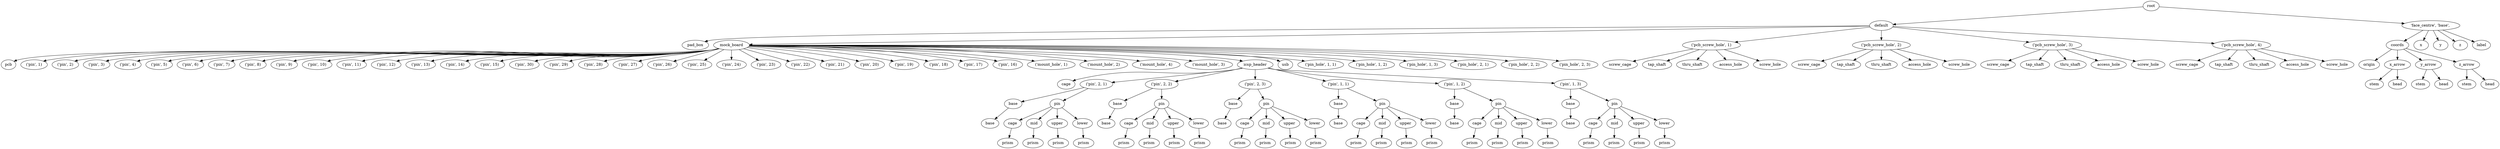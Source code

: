 digraph default {
    root_151 [label="root"];
    default_152 [label="default"];
    pad_box_153 [label="pad_box"];
    mock_board_154 [label="mock_board"];
    pcb_155 [label="pcb"];
    pin_156 [label="\('pin',\ 1\)"];
    pin_157 [label="\('pin',\ 2\)"];
    pin_158 [label="\('pin',\ 3\)"];
    pin_159 [label="\('pin',\ 4\)"];
    pin_160 [label="\('pin',\ 5\)"];
    pin_161 [label="\('pin',\ 6\)"];
    pin_162 [label="\('pin',\ 7\)"];
    pin_163 [label="\('pin',\ 8\)"];
    pin_164 [label="\('pin',\ 9\)"];
    pin_165 [label="\('pin',\ 10\)"];
    pin_166 [label="\('pin',\ 11\)"];
    pin_167 [label="\('pin',\ 12\)"];
    pin_168 [label="\('pin',\ 13\)"];
    pin_169 [label="\('pin',\ 14\)"];
    pin_170 [label="\('pin',\ 15\)"];
    pin_171 [label="\('pin',\ 30\)"];
    pin_172 [label="\('pin',\ 29\)"];
    pin_173 [label="\('pin',\ 28\)"];
    pin_174 [label="\('pin',\ 27\)"];
    pin_175 [label="\('pin',\ 26\)"];
    pin_176 [label="\('pin',\ 25\)"];
    pin_177 [label="\('pin',\ 24\)"];
    pin_178 [label="\('pin',\ 23\)"];
    pin_179 [label="\('pin',\ 22\)"];
    pin_180 [label="\('pin',\ 21\)"];
    pin_181 [label="\('pin',\ 20\)"];
    pin_182 [label="\('pin',\ 19\)"];
    pin_183 [label="\('pin',\ 18\)"];
    pin_184 [label="\('pin',\ 17\)"];
    pin_185 [label="\('pin',\ 16\)"];
    mount_hole_186 [label="\('mount_hole',\ 1\)"];
    mount_hole_187 [label="\('mount_hole',\ 2\)"];
    mount_hole_188 [label="\('mount_hole',\ 4\)"];
    mount_hole_189 [label="\('mount_hole',\ 3\)"];
    icsp_header_190 [label="icsp_header"];
    cage_191 [label="cage"];
    pin_192 [label="\('pin',\ 2,\ 1\)"];
    base_193 [label="base"];
    base_194 [label="base"];
    pin_195 [label="pin"];
    cage_196 [label="cage"];
    prism_197 [label="prism"];
    mid_198 [label="mid"];
    prism_199 [label="prism"];
    upper_200 [label="upper"];
    prism_201 [label="prism"];
    lower_202 [label="lower"];
    prism_203 [label="prism"];
    pin_204 [label="\('pin',\ 2,\ 2\)"];
    base_205 [label="base"];
    base_206 [label="base"];
    pin_207 [label="pin"];
    cage_208 [label="cage"];
    prism_209 [label="prism"];
    mid_210 [label="mid"];
    prism_211 [label="prism"];
    upper_212 [label="upper"];
    prism_213 [label="prism"];
    lower_214 [label="lower"];
    prism_215 [label="prism"];
    pin_216 [label="\('pin',\ 2,\ 3\)"];
    base_217 [label="base"];
    base_218 [label="base"];
    pin_219 [label="pin"];
    cage_220 [label="cage"];
    prism_221 [label="prism"];
    mid_222 [label="mid"];
    prism_223 [label="prism"];
    upper_224 [label="upper"];
    prism_225 [label="prism"];
    lower_226 [label="lower"];
    prism_227 [label="prism"];
    pin_228 [label="\('pin',\ 1,\ 1\)"];
    base_229 [label="base"];
    base_230 [label="base"];
    pin_231 [label="pin"];
    cage_232 [label="cage"];
    prism_233 [label="prism"];
    mid_234 [label="mid"];
    prism_235 [label="prism"];
    upper_236 [label="upper"];
    prism_237 [label="prism"];
    lower_238 [label="lower"];
    prism_239 [label="prism"];
    pin_240 [label="\('pin',\ 1,\ 2\)"];
    base_241 [label="base"];
    base_242 [label="base"];
    pin_243 [label="pin"];
    cage_244 [label="cage"];
    prism_245 [label="prism"];
    mid_246 [label="mid"];
    prism_247 [label="prism"];
    upper_248 [label="upper"];
    prism_249 [label="prism"];
    lower_250 [label="lower"];
    prism_251 [label="prism"];
    pin_252 [label="\('pin',\ 1,\ 3\)"];
    base_253 [label="base"];
    base_254 [label="base"];
    pin_255 [label="pin"];
    cage_256 [label="cage"];
    prism_257 [label="prism"];
    mid_258 [label="mid"];
    prism_259 [label="prism"];
    upper_260 [label="upper"];
    prism_261 [label="prism"];
    lower_262 [label="lower"];
    prism_263 [label="prism"];
    usb_264 [label="usb"];
    pin_hole_265 [label="\('pin_hole',\ 1,\ 1\)"];
    pin_hole_266 [label="\('pin_hole',\ 1,\ 2\)"];
    pin_hole_267 [label="\('pin_hole',\ 1,\ 3\)"];
    pin_hole_268 [label="\('pin_hole',\ 2,\ 1\)"];
    pin_hole_269 [label="\('pin_hole',\ 2,\ 2\)"];
    pin_hole_270 [label="\('pin_hole',\ 2,\ 3\)"];
    pcb_screw_hole_271 [label="\('pcb_screw_hole',\ 1\)"];
    screw_cage_272 [label="screw_cage"];
    tap_shaft_273 [label="tap_shaft"];
    thru_shaft_274 [label="thru_shaft"];
    access_hole_275 [label="access_hole"];
    screw_hole_276 [label="screw_hole"];
    pcb_screw_hole_277 [label="\('pcb_screw_hole',\ 2\)"];
    screw_cage_278 [label="screw_cage"];
    tap_shaft_279 [label="tap_shaft"];
    thru_shaft_280 [label="thru_shaft"];
    access_hole_281 [label="access_hole"];
    screw_hole_282 [label="screw_hole"];
    pcb_screw_hole_283 [label="\('pcb_screw_hole',\ 3\)"];
    screw_cage_284 [label="screw_cage"];
    tap_shaft_285 [label="tap_shaft"];
    thru_shaft_286 [label="thru_shaft"];
    access_hole_287 [label="access_hole"];
    screw_hole_288 [label="screw_hole"];
    pcb_screw_hole_289 [label="\('pcb_screw_hole',\ 4\)"];
    screw_cage_290 [label="screw_cage"];
    tap_shaft_291 [label="tap_shaft"];
    thru_shaft_292 [label="thru_shaft"];
    access_hole_293 [label="access_hole"];
    screw_hole_294 [label="screw_hole"];
    295 [label="'face_centre',\ 'base',\ "];
    coords_296 [label="coords"];
    origin_297 [label="origin"];
    x_arrow_298 [label="x_arrow"];
    stem_299 [label="stem"];
    head_300 [label="head"];
    y_arrow_301 [label="y_arrow"];
    stem_302 [label="stem"];
    head_303 [label="head"];
    z_arrow_304 [label="z_arrow"];
    stem_305 [label="stem"];
    head_306 [label="head"];
    x_307 [label="x"];
    y_308 [label="y"];
    z_309 [label="z"];
    label_310 [label="label"];
    root_151 -> default_152;
    default_152 -> pad_box_153;
    default_152 -> mock_board_154;
    mock_board_154 -> pcb_155;
    mock_board_154 -> pin_156;
    mock_board_154 -> pin_157;
    mock_board_154 -> pin_158;
    mock_board_154 -> pin_159;
    mock_board_154 -> pin_160;
    mock_board_154 -> pin_161;
    mock_board_154 -> pin_162;
    mock_board_154 -> pin_163;
    mock_board_154 -> pin_164;
    mock_board_154 -> pin_165;
    mock_board_154 -> pin_166;
    mock_board_154 -> pin_167;
    mock_board_154 -> pin_168;
    mock_board_154 -> pin_169;
    mock_board_154 -> pin_170;
    mock_board_154 -> pin_171;
    mock_board_154 -> pin_172;
    mock_board_154 -> pin_173;
    mock_board_154 -> pin_174;
    mock_board_154 -> pin_175;
    mock_board_154 -> pin_176;
    mock_board_154 -> pin_177;
    mock_board_154 -> pin_178;
    mock_board_154 -> pin_179;
    mock_board_154 -> pin_180;
    mock_board_154 -> pin_181;
    mock_board_154 -> pin_182;
    mock_board_154 -> pin_183;
    mock_board_154 -> pin_184;
    mock_board_154 -> pin_185;
    mock_board_154 -> mount_hole_186;
    mock_board_154 -> mount_hole_187;
    mock_board_154 -> mount_hole_188;
    mock_board_154 -> mount_hole_189;
    mock_board_154 -> icsp_header_190;
    icsp_header_190 -> cage_191;
    icsp_header_190 -> pin_192;
    pin_192 -> base_193;
    base_193 -> base_194;
    pin_192 -> pin_195;
    pin_195 -> cage_196;
    cage_196 -> prism_197;
    pin_195 -> mid_198;
    mid_198 -> prism_199;
    pin_195 -> upper_200;
    upper_200 -> prism_201;
    pin_195 -> lower_202;
    lower_202 -> prism_203;
    icsp_header_190 -> pin_204;
    pin_204 -> base_205;
    base_205 -> base_206;
    pin_204 -> pin_207;
    pin_207 -> cage_208;
    cage_208 -> prism_209;
    pin_207 -> mid_210;
    mid_210 -> prism_211;
    pin_207 -> upper_212;
    upper_212 -> prism_213;
    pin_207 -> lower_214;
    lower_214 -> prism_215;
    icsp_header_190 -> pin_216;
    pin_216 -> base_217;
    base_217 -> base_218;
    pin_216 -> pin_219;
    pin_219 -> cage_220;
    cage_220 -> prism_221;
    pin_219 -> mid_222;
    mid_222 -> prism_223;
    pin_219 -> upper_224;
    upper_224 -> prism_225;
    pin_219 -> lower_226;
    lower_226 -> prism_227;
    icsp_header_190 -> pin_228;
    pin_228 -> base_229;
    base_229 -> base_230;
    pin_228 -> pin_231;
    pin_231 -> cage_232;
    cage_232 -> prism_233;
    pin_231 -> mid_234;
    mid_234 -> prism_235;
    pin_231 -> upper_236;
    upper_236 -> prism_237;
    pin_231 -> lower_238;
    lower_238 -> prism_239;
    icsp_header_190 -> pin_240;
    pin_240 -> base_241;
    base_241 -> base_242;
    pin_240 -> pin_243;
    pin_243 -> cage_244;
    cage_244 -> prism_245;
    pin_243 -> mid_246;
    mid_246 -> prism_247;
    pin_243 -> upper_248;
    upper_248 -> prism_249;
    pin_243 -> lower_250;
    lower_250 -> prism_251;
    icsp_header_190 -> pin_252;
    pin_252 -> base_253;
    base_253 -> base_254;
    pin_252 -> pin_255;
    pin_255 -> cage_256;
    cage_256 -> prism_257;
    pin_255 -> mid_258;
    mid_258 -> prism_259;
    pin_255 -> upper_260;
    upper_260 -> prism_261;
    pin_255 -> lower_262;
    lower_262 -> prism_263;
    mock_board_154 -> usb_264;
    mock_board_154 -> pin_hole_265;
    mock_board_154 -> pin_hole_266;
    mock_board_154 -> pin_hole_267;
    mock_board_154 -> pin_hole_268;
    mock_board_154 -> pin_hole_269;
    mock_board_154 -> pin_hole_270;
    default_152 -> pcb_screw_hole_271;
    pcb_screw_hole_271 -> screw_cage_272;
    pcb_screw_hole_271 -> tap_shaft_273;
    pcb_screw_hole_271 -> thru_shaft_274;
    pcb_screw_hole_271 -> access_hole_275;
    pcb_screw_hole_271 -> screw_hole_276;
    default_152 -> pcb_screw_hole_277;
    pcb_screw_hole_277 -> screw_cage_278;
    pcb_screw_hole_277 -> tap_shaft_279;
    pcb_screw_hole_277 -> thru_shaft_280;
    pcb_screw_hole_277 -> access_hole_281;
    pcb_screw_hole_277 -> screw_hole_282;
    default_152 -> pcb_screw_hole_283;
    pcb_screw_hole_283 -> screw_cage_284;
    pcb_screw_hole_283 -> tap_shaft_285;
    pcb_screw_hole_283 -> thru_shaft_286;
    pcb_screw_hole_283 -> access_hole_287;
    pcb_screw_hole_283 -> screw_hole_288;
    default_152 -> pcb_screw_hole_289;
    pcb_screw_hole_289 -> screw_cage_290;
    pcb_screw_hole_289 -> tap_shaft_291;
    pcb_screw_hole_289 -> thru_shaft_292;
    pcb_screw_hole_289 -> access_hole_293;
    pcb_screw_hole_289 -> screw_hole_294;
    root_151 -> 295;
    295 -> coords_296;
    coords_296 -> origin_297;
    coords_296 -> x_arrow_298;
    x_arrow_298 -> stem_299;
    x_arrow_298 -> head_300;
    coords_296 -> y_arrow_301;
    y_arrow_301 -> stem_302;
    y_arrow_301 -> head_303;
    coords_296 -> z_arrow_304;
    z_arrow_304 -> stem_305;
    z_arrow_304 -> head_306;
    295 -> x_307;
    295 -> y_308;
    295 -> z_309;
    295 -> label_310;
}
